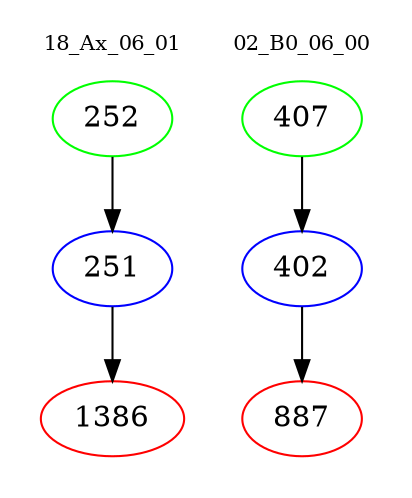 digraph{
subgraph cluster_0 {
color = white
label = "18_Ax_06_01";
fontsize=10;
T0_252 [label="252", color="green"]
T0_252 -> T0_251 [color="black"]
T0_251 [label="251", color="blue"]
T0_251 -> T0_1386 [color="black"]
T0_1386 [label="1386", color="red"]
}
subgraph cluster_1 {
color = white
label = "02_B0_06_00";
fontsize=10;
T1_407 [label="407", color="green"]
T1_407 -> T1_402 [color="black"]
T1_402 [label="402", color="blue"]
T1_402 -> T1_887 [color="black"]
T1_887 [label="887", color="red"]
}
}
